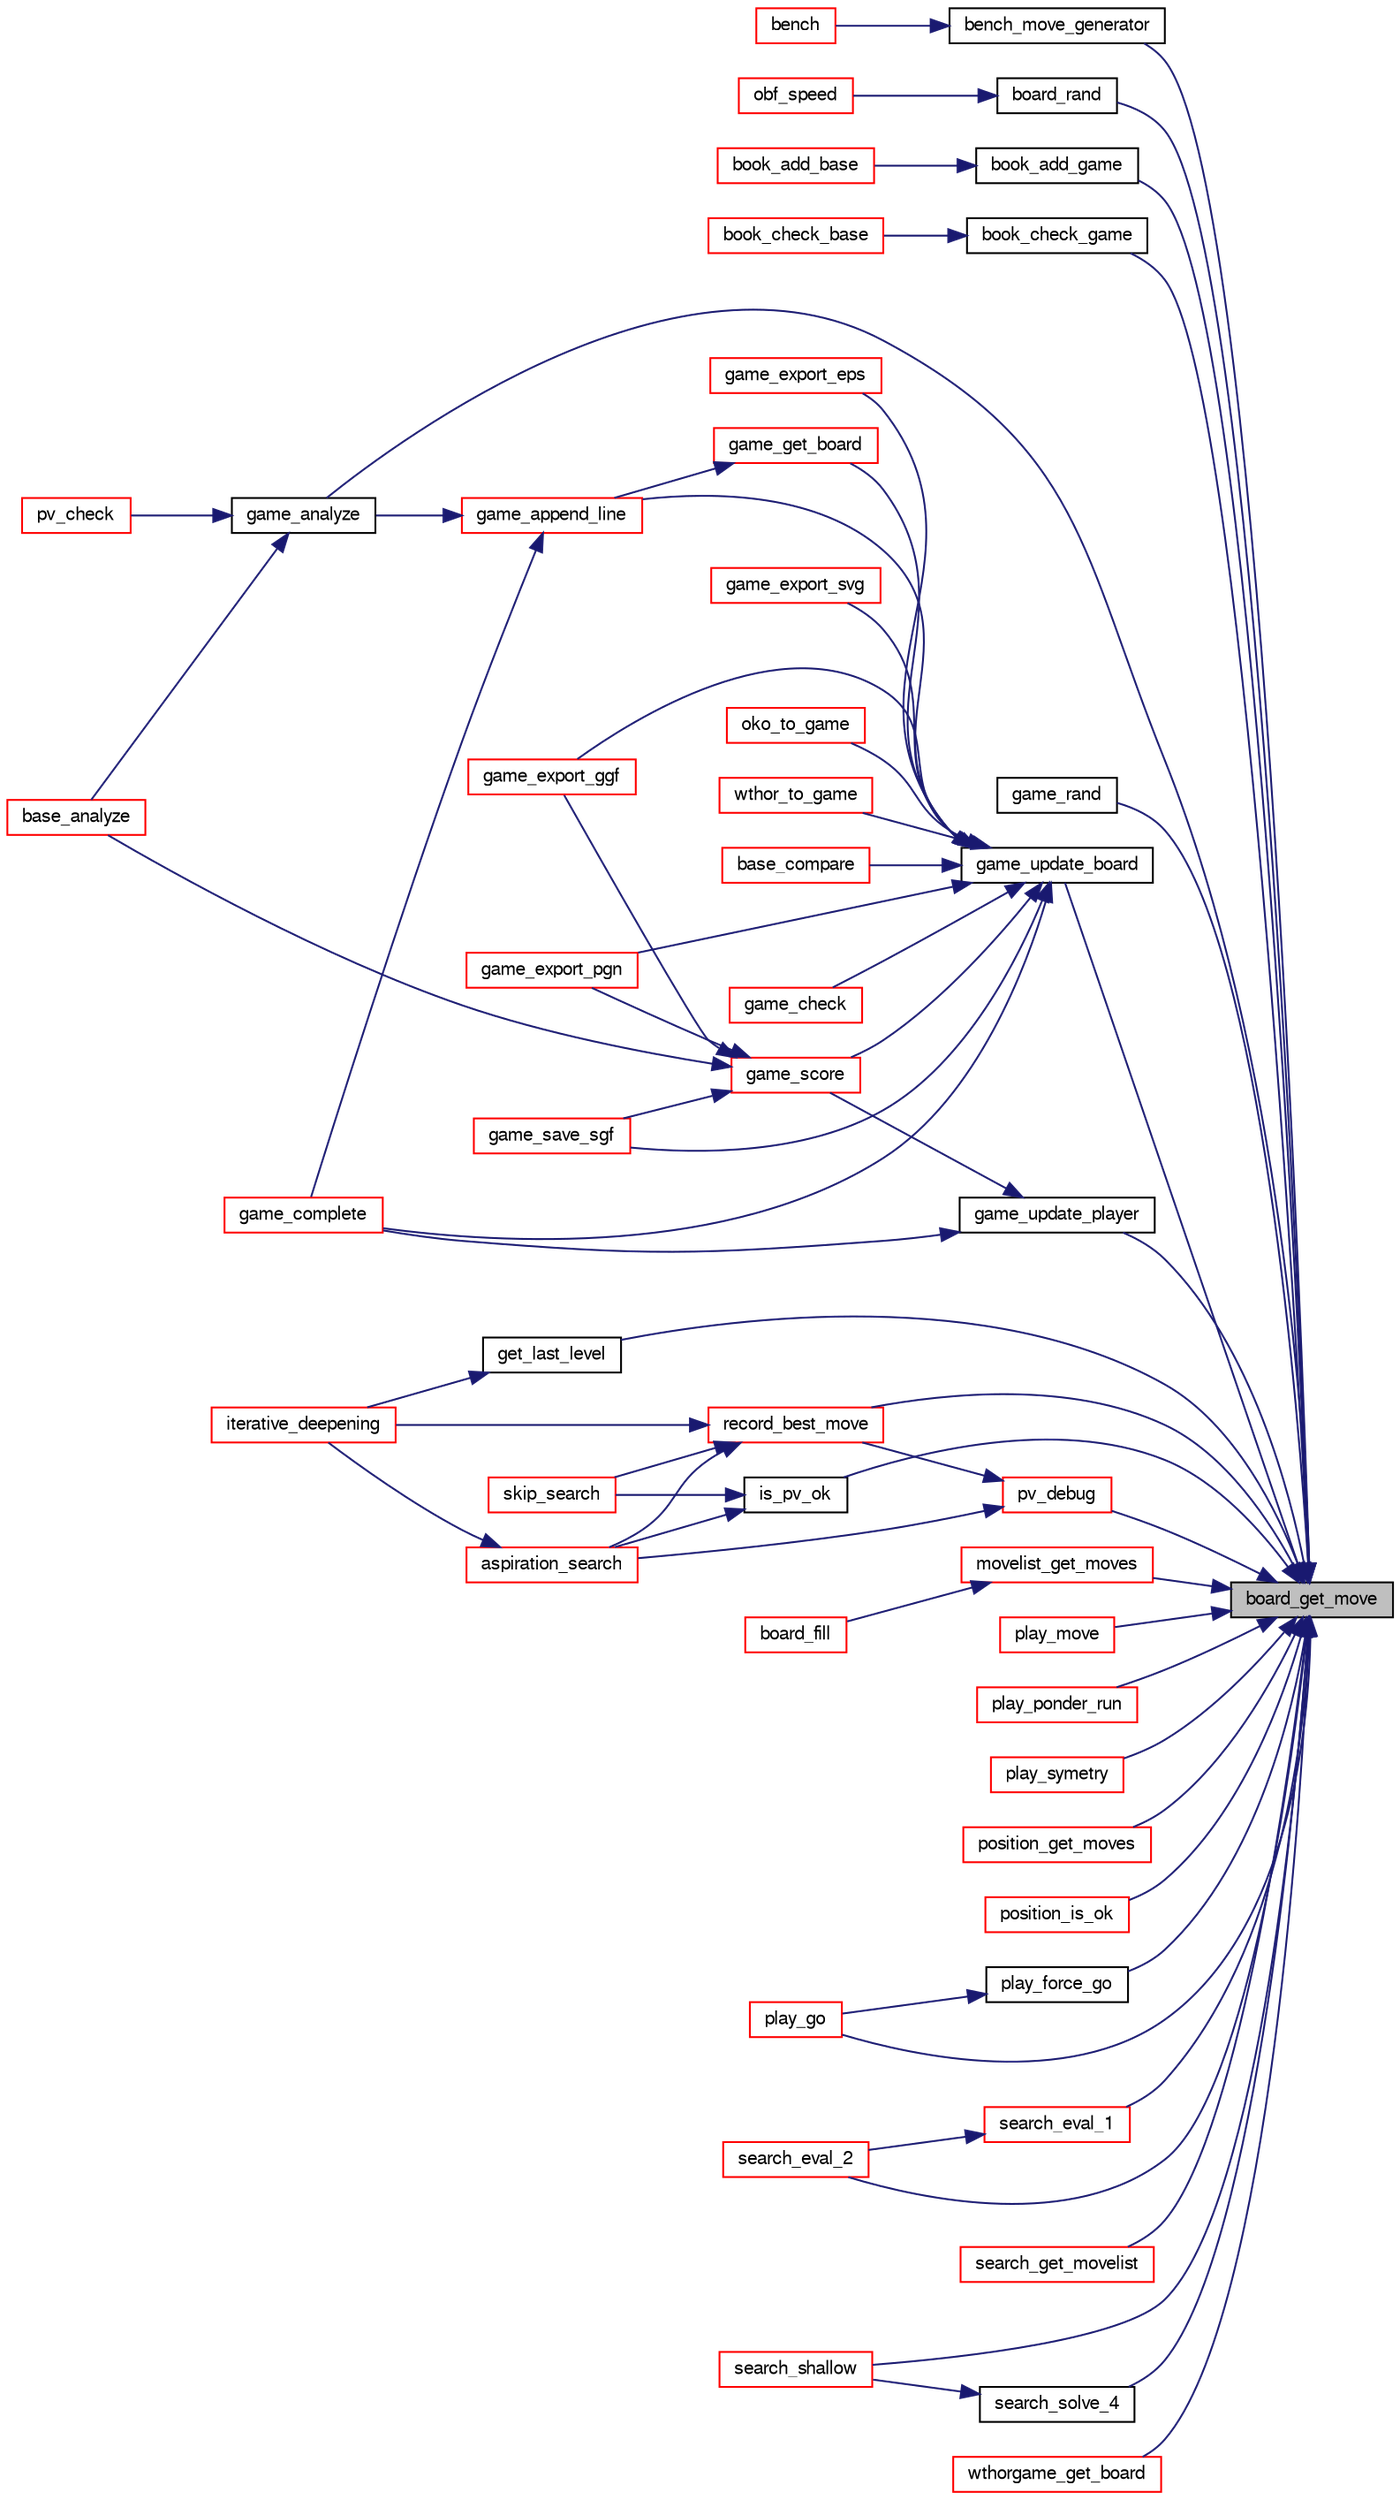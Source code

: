 digraph "board_get_move"
{
 // LATEX_PDF_SIZE
  bgcolor="transparent";
  edge [fontname="FreeSans",fontsize="10",labelfontname="FreeSans",labelfontsize="10"];
  node [fontname="FreeSans",fontsize="10",shape=record];
  rankdir="RL";
  Node1 [label="board_get_move",height=0.2,width=0.4,color="black", fillcolor="grey75", style="filled", fontcolor="black",tooltip="Compute a move."];
  Node1 -> Node2 [dir="back",color="midnightblue",fontsize="10",style="solid",fontname="FreeSans"];
  Node2 [label="bench_move_generator",height=0.2,width=0.4,color="black",URL="$bench_8c.html#a5c9a65a54793bff9ca925cdea2b110ed",tooltip=" "];
  Node2 -> Node3 [dir="back",color="midnightblue",fontsize="10",style="solid",fontname="FreeSans"];
  Node3 [label="bench",height=0.2,width=0.4,color="red",URL="$bench_8c.html#a17c52ed0f7cf117ab83d29f1d6df3c50",tooltip="perform various performance tests."];
  Node1 -> Node7 [dir="back",color="midnightblue",fontsize="10",style="solid",fontname="FreeSans"];
  Node7 [label="board_rand",height=0.2,width=0.4,color="black",URL="$board_8c.html#add184702e051a8cfce56342c49db34f4",tooltip="Get a random board by playing random moves."];
  Node7 -> Node8 [dir="back",color="midnightblue",fontsize="10",style="solid",fontname="FreeSans"];
  Node8 [label="obf_speed",height=0.2,width=0.4,color="red",URL="$obftest_8c.html#a07fd9cdb993c22a9de285e054331e4e4",tooltip="Test edax speed by running for at least 1 minutes on problems deeper and deeper."];
  Node1 -> Node9 [dir="back",color="midnightblue",fontsize="10",style="solid",fontname="FreeSans"];
  Node9 [label="book_add_game",height=0.2,width=0.4,color="black",URL="$book_8c.html#aea8461bde1df7dad3d55f9589c1ed586",tooltip="Add positions from a game."];
  Node9 -> Node10 [dir="back",color="midnightblue",fontsize="10",style="solid",fontname="FreeSans"];
  Node10 [label="book_add_base",height=0.2,width=0.4,color="red",URL="$book_8c.html#af1d5717ff0e5c8adb16ec5f86197cc33",tooltip="Add positions from a game database."];
  Node1 -> Node11 [dir="back",color="midnightblue",fontsize="10",style="solid",fontname="FreeSans"];
  Node11 [label="book_check_game",height=0.2,width=0.4,color="black",URL="$book_8c.html#a8996ed1153616ffa18e6819b88e106c9",tooltip="Check positions from a game."];
  Node11 -> Node12 [dir="back",color="midnightblue",fontsize="10",style="solid",fontname="FreeSans"];
  Node12 [label="book_check_base",height=0.2,width=0.4,color="red",URL="$book_8c.html#a1a212c1d3af5bc7a9183a3de0ab9cb90",tooltip="Check positions from a game database."];
  Node1 -> Node13 [dir="back",color="midnightblue",fontsize="10",style="solid",fontname="FreeSans"];
  Node13 [label="game_analyze",height=0.2,width=0.4,color="black",URL="$game_8c.html#a17775ff0efa3d8592bed935dedb31a45",tooltip="Analyze an endgame."];
  Node13 -> Node14 [dir="back",color="midnightblue",fontsize="10",style="solid",fontname="FreeSans"];
  Node14 [label="base_analyze",height=0.2,width=0.4,color="red",URL="$base_8c.html#a130adf3915feeb8dd21edd8c715c220f",tooltip="Base analysis."];
  Node13 -> Node15 [dir="back",color="midnightblue",fontsize="10",style="solid",fontname="FreeSans"];
  Node15 [label="pv_check",height=0.2,width=0.4,color="red",URL="$base_8c.html#ae5fd96b2c5fc0853715832158d172eb0",tooltip="Verify that a PV does not contain errors."];
  Node1 -> Node17 [dir="back",color="midnightblue",fontsize="10",style="solid",fontname="FreeSans"];
  Node17 [label="game_rand",height=0.2,width=0.4,color="black",URL="$game_8c.html#a5aff890e47051b09a445237ea6cd8224",tooltip="Fill a game with some random moves."];
  Node1 -> Node18 [dir="back",color="midnightblue",fontsize="10",style="solid",fontname="FreeSans"];
  Node18 [label="game_update_board",height=0.2,width=0.4,color="black",URL="$game_8c.html#a2b48a650adb24509ed0d0e2267ecfd21",tooltip="update a board."];
  Node18 -> Node19 [dir="back",color="midnightblue",fontsize="10",style="solid",fontname="FreeSans"];
  Node19 [label="base_compare",height=0.2,width=0.4,color="red",URL="$base_8c.html#af17bb56204f19789eb51ab2a2ca1ec5f",tooltip="Base Compare."];
  Node18 -> Node20 [dir="back",color="midnightblue",fontsize="10",style="solid",fontname="FreeSans"];
  Node20 [label="game_append_line",height=0.2,width=0.4,color="red",URL="$game_8c.html#a8f66bc63e1d650f3768bf13c298946eb",tooltip="Build a game from an initial position and a move sequence."];
  Node20 -> Node13 [dir="back",color="midnightblue",fontsize="10",style="solid",fontname="FreeSans"];
  Node20 -> Node21 [dir="back",color="midnightblue",fontsize="10",style="solid",fontname="FreeSans"];
  Node21 [label="game_complete",height=0.2,width=0.4,color="red",URL="$game_8c.html#a2478745958cb21430866a4ea503274df",tooltip="Terminate an unfinished game."];
  Node18 -> Node26 [dir="back",color="midnightblue",fontsize="10",style="solid",fontname="FreeSans"];
  Node26 [label="game_check",height=0.2,width=0.4,color="red",URL="$game_8c.html#a1f0266528345e70e79788632786bfdcd",tooltip="Check a game."];
  Node18 -> Node21 [dir="back",color="midnightblue",fontsize="10",style="solid",fontname="FreeSans"];
  Node18 -> Node36 [dir="back",color="midnightblue",fontsize="10",style="solid",fontname="FreeSans"];
  Node36 [label="game_export_eps",height=0.2,width=0.4,color="red",URL="$game_8c.html#ac5a505d94e95db33f679c406ef9d1c31",tooltip="Write a game to an eps file."];
  Node18 -> Node38 [dir="back",color="midnightblue",fontsize="10",style="solid",fontname="FreeSans"];
  Node38 [label="game_export_ggf",height=0.2,width=0.4,color="red",URL="$game_8c.html#a08ef7a32b9063eefedfa040ab7e95ea2",tooltip="Write a game to the Generic Game Format (ggf) file."];
  Node18 -> Node39 [dir="back",color="midnightblue",fontsize="10",style="solid",fontname="FreeSans"];
  Node39 [label="game_export_pgn",height=0.2,width=0.4,color="red",URL="$game_8c.html#acf88b6a57b6b9305fce116cb0df32138",tooltip="Write a game to a pgn file."];
  Node18 -> Node40 [dir="back",color="midnightblue",fontsize="10",style="solid",fontname="FreeSans"];
  Node40 [label="game_export_svg",height=0.2,width=0.4,color="red",URL="$game_8c.html#a6954b51a75bf7fd52a2cfbdd9ff9f96e",tooltip=" "];
  Node18 -> Node41 [dir="back",color="midnightblue",fontsize="10",style="solid",fontname="FreeSans"];
  Node41 [label="game_get_board",height=0.2,width=0.4,color="red",URL="$game_8c.html#ad7449cc460e08f4fa241652940fa914e",tooltip="Get the board after 'ply' move."];
  Node41 -> Node20 [dir="back",color="midnightblue",fontsize="10",style="solid",fontname="FreeSans"];
  Node18 -> Node53 [dir="back",color="midnightblue",fontsize="10",style="solid",fontname="FreeSans"];
  Node53 [label="game_save_sgf",height=0.2,width=0.4,color="red",URL="$game_8c.html#a41649055df8b13ab4e9fc89d16c436c3",tooltip="Write a game to the Generic Game Format (ggf) file."];
  Node18 -> Node55 [dir="back",color="midnightblue",fontsize="10",style="solid",fontname="FreeSans"];
  Node55 [label="game_score",height=0.2,width=0.4,color="red",URL="$game_8c.html#af03df99b0209fcc5eb87c9571876206f",tooltip="Compute the final score of the game, for the initial player."];
  Node55 -> Node14 [dir="back",color="midnightblue",fontsize="10",style="solid",fontname="FreeSans"];
  Node55 -> Node38 [dir="back",color="midnightblue",fontsize="10",style="solid",fontname="FreeSans"];
  Node55 -> Node39 [dir="back",color="midnightblue",fontsize="10",style="solid",fontname="FreeSans"];
  Node55 -> Node53 [dir="back",color="midnightblue",fontsize="10",style="solid",fontname="FreeSans"];
  Node18 -> Node59 [dir="back",color="midnightblue",fontsize="10",style="solid",fontname="FreeSans"];
  Node59 [label="oko_to_game",height=0.2,width=0.4,color="red",URL="$game_8c.html#acf981645bd9330c81a4101884b7403b1",tooltip="convert an allinf.oko game to a Game."];
  Node18 -> Node61 [dir="back",color="midnightblue",fontsize="10",style="solid",fontname="FreeSans"];
  Node61 [label="wthor_to_game",height=0.2,width=0.4,color="red",URL="$game_8c.html#a3163283b91548076ea2f988ddd5e493b",tooltip="convert a Wthor game to a Game."];
  Node1 -> Node64 [dir="back",color="midnightblue",fontsize="10",style="solid",fontname="FreeSans"];
  Node64 [label="game_update_player",height=0.2,width=0.4,color="black",URL="$game_8c.html#a20e8d7c89c4744e264deab4405312abd",tooltip="update a player."];
  Node64 -> Node21 [dir="back",color="midnightblue",fontsize="10",style="solid",fontname="FreeSans"];
  Node64 -> Node55 [dir="back",color="midnightblue",fontsize="10",style="solid",fontname="FreeSans"];
  Node1 -> Node65 [dir="back",color="midnightblue",fontsize="10",style="solid",fontname="FreeSans"];
  Node65 [label="get_last_level",height=0.2,width=0.4,color="black",URL="$root_8c.html#a80faf8cf7370a25a3c903ba70ed1f99b",tooltip="Retrieve the last level of the search."];
  Node65 -> Node66 [dir="back",color="midnightblue",fontsize="10",style="solid",fontname="FreeSans"];
  Node66 [label="iterative_deepening",height=0.2,width=0.4,color="red",URL="$root_8c.html#a0e77250a21e5f5d70917a5356c22f5f3",tooltip="Iterative deepening."];
  Node1 -> Node114 [dir="back",color="midnightblue",fontsize="10",style="solid",fontname="FreeSans"];
  Node114 [label="is_pv_ok",height=0.2,width=0.4,color="black",URL="$root_8c.html#aad3b11df7961fdacf736ebf3d99f92db",tooltip="Check if PV is ok."];
  Node114 -> Node115 [dir="back",color="midnightblue",fontsize="10",style="solid",fontname="FreeSans"];
  Node115 [label="aspiration_search",height=0.2,width=0.4,color="red",URL="$root_8c.html#ad7e7acc5e26be0248b45eff34678ee3b",tooltip="Aspiration window."];
  Node115 -> Node66 [dir="back",color="midnightblue",fontsize="10",style="solid",fontname="FreeSans"];
  Node114 -> Node116 [dir="back",color="midnightblue",fontsize="10",style="solid",fontname="FreeSans"];
  Node116 [label="skip_search",height=0.2,width=0.4,color="red",URL="$cassio_8c.html#a9d4678777a6a7d2828934b2c8f0dc182",tooltip="Check if a search has already been done here."];
  Node1 -> Node117 [dir="back",color="midnightblue",fontsize="10",style="solid",fontname="FreeSans"];
  Node117 [label="movelist_get_moves",height=0.2,width=0.4,color="red",URL="$move_8c.html#ab65ffb220ecc487ec19c47920d22fea6",tooltip="Get moves from a position."];
  Node117 -> Node92 [dir="back",color="midnightblue",fontsize="10",style="solid",fontname="FreeSans"];
  Node92 [label="board_fill",height=0.2,width=0.4,color="red",URL="$book_8c.html#abdce4d74200559a64a4a498f952cfe96",tooltip="Fill the opening book."];
  Node1 -> Node119 [dir="back",color="midnightblue",fontsize="10",style="solid",fontname="FreeSans"];
  Node119 [label="play_force_go",height=0.2,width=0.4,color="black",URL="$play_8c.html#a0fac168d26c41a2a24f357011d546143",tooltip="Play a forced move."];
  Node119 -> Node77 [dir="back",color="midnightblue",fontsize="10",style="solid",fontname="FreeSans"];
  Node77 [label="play_go",height=0.2,width=0.4,color="red",URL="$play_8c.html#aeba64a0b6660a04cff93da447da3f746",tooltip="Start thinking."];
  Node1 -> Node77 [dir="back",color="midnightblue",fontsize="10",style="solid",fontname="FreeSans"];
  Node1 -> Node120 [dir="back",color="midnightblue",fontsize="10",style="solid",fontname="FreeSans"];
  Node120 [label="play_move",height=0.2,width=0.4,color="red",URL="$play_8c.html#a556fbc788431e00c9f7b01722a78a2ff",tooltip="Play a move."];
  Node1 -> Node86 [dir="back",color="midnightblue",fontsize="10",style="solid",fontname="FreeSans"];
  Node86 [label="play_ponder_run",height=0.2,width=0.4,color="red",URL="$play_8c.html#a6a826d8e8634b46e269daeed05de785c",tooltip="do ponderation."];
  Node1 -> Node121 [dir="back",color="midnightblue",fontsize="10",style="solid",fontname="FreeSans"];
  Node121 [label="play_symetry",height=0.2,width=0.4,color="red",URL="$play_8c.html#aba94f04f774fb6ccd8f088868f29c1e0",tooltip="Get the symetry of the actual position."];
  Node1 -> Node122 [dir="back",color="midnightblue",fontsize="10",style="solid",fontname="FreeSans"];
  Node122 [label="position_get_moves",height=0.2,width=0.4,color="red",URL="$book_8c.html#a66fb9c00f652c4cb754bee6878794976",tooltip="Get moves from a position."];
  Node1 -> Node137 [dir="back",color="midnightblue",fontsize="10",style="solid",fontname="FreeSans"];
  Node137 [label="position_is_ok",height=0.2,width=0.4,color="red",URL="$book_8c.html#a72ebb0fd09a7722748b1a0c46f42312e",tooltip="Check if position is ok or need fixing."];
  Node1 -> Node143 [dir="back",color="midnightblue",fontsize="10",style="solid",fontname="FreeSans"];
  Node143 [label="pv_debug",height=0.2,width=0.4,color="red",URL="$root_8c.html#a8441d8c906b98e56eb99fcb351ce6a14",tooltip="Debug PV."];
  Node143 -> Node115 [dir="back",color="midnightblue",fontsize="10",style="solid",fontname="FreeSans"];
  Node143 -> Node145 [dir="back",color="midnightblue",fontsize="10",style="solid",fontname="FreeSans"];
  Node145 [label="record_best_move",height=0.2,width=0.4,color="red",URL="$root_8c.html#ae557ecf41efe8b033969349603c765e2",tooltip="Record best move."];
  Node145 -> Node115 [dir="back",color="midnightblue",fontsize="10",style="solid",fontname="FreeSans"];
  Node145 -> Node66 [dir="back",color="midnightblue",fontsize="10",style="solid",fontname="FreeSans"];
  Node145 -> Node116 [dir="back",color="midnightblue",fontsize="10",style="solid",fontname="FreeSans"];
  Node1 -> Node145 [dir="back",color="midnightblue",fontsize="10",style="solid",fontname="FreeSans"];
  Node1 -> Node162 [dir="back",color="midnightblue",fontsize="10",style="solid",fontname="FreeSans"];
  Node162 [label="search_eval_1",height=0.2,width=0.4,color="red",URL="$midgame_8c.html#ae085ffe39e7d27dc023bb239e057366f",tooltip="Evaluate a position at depth 1."];
  Node162 -> Node170 [dir="back",color="midnightblue",fontsize="10",style="solid",fontname="FreeSans"];
  Node170 [label="search_eval_2",height=0.2,width=0.4,color="red",URL="$midgame_8c.html#a0092a1393b937f326dfa91ff24c7f72a",tooltip="Evaluate a position at depth 2."];
  Node1 -> Node170 [dir="back",color="midnightblue",fontsize="10",style="solid",fontname="FreeSans"];
  Node1 -> Node171 [dir="back",color="midnightblue",fontsize="10",style="solid",fontname="FreeSans"];
  Node171 [label="search_get_movelist",height=0.2,width=0.4,color="red",URL="$search_8c.html#a507955218cafd96b85d29981f3ea6f8d",tooltip="Get a list of legal moves."];
  Node1 -> Node173 [dir="back",color="midnightblue",fontsize="10",style="solid",fontname="FreeSans"];
  Node173 [label="search_shallow",height=0.2,width=0.4,color="red",URL="$endgame_8c.html#ac96f36afea5ad7a93d9f729e45bd75c7",tooltip="Evaluate a position using a shallow NWS."];
  Node1 -> Node174 [dir="back",color="midnightblue",fontsize="10",style="solid",fontname="FreeSans"];
  Node174 [label="search_solve_4",height=0.2,width=0.4,color="black",URL="$endgame_8c.html#aff267e11d577b0aada13623ab8b2d870",tooltip="Get the final score."];
  Node174 -> Node173 [dir="back",color="midnightblue",fontsize="10",style="solid",fontname="FreeSans"];
  Node1 -> Node175 [dir="back",color="midnightblue",fontsize="10",style="solid",fontname="FreeSans"];
  Node175 [label="wthorgame_get_board",height=0.2,width=0.4,color="red",URL="$base_8c.html#aba6e536d7bdd74d06cd2113ba6c56f02",tooltip="Get a position from a Wthor game."];
}

